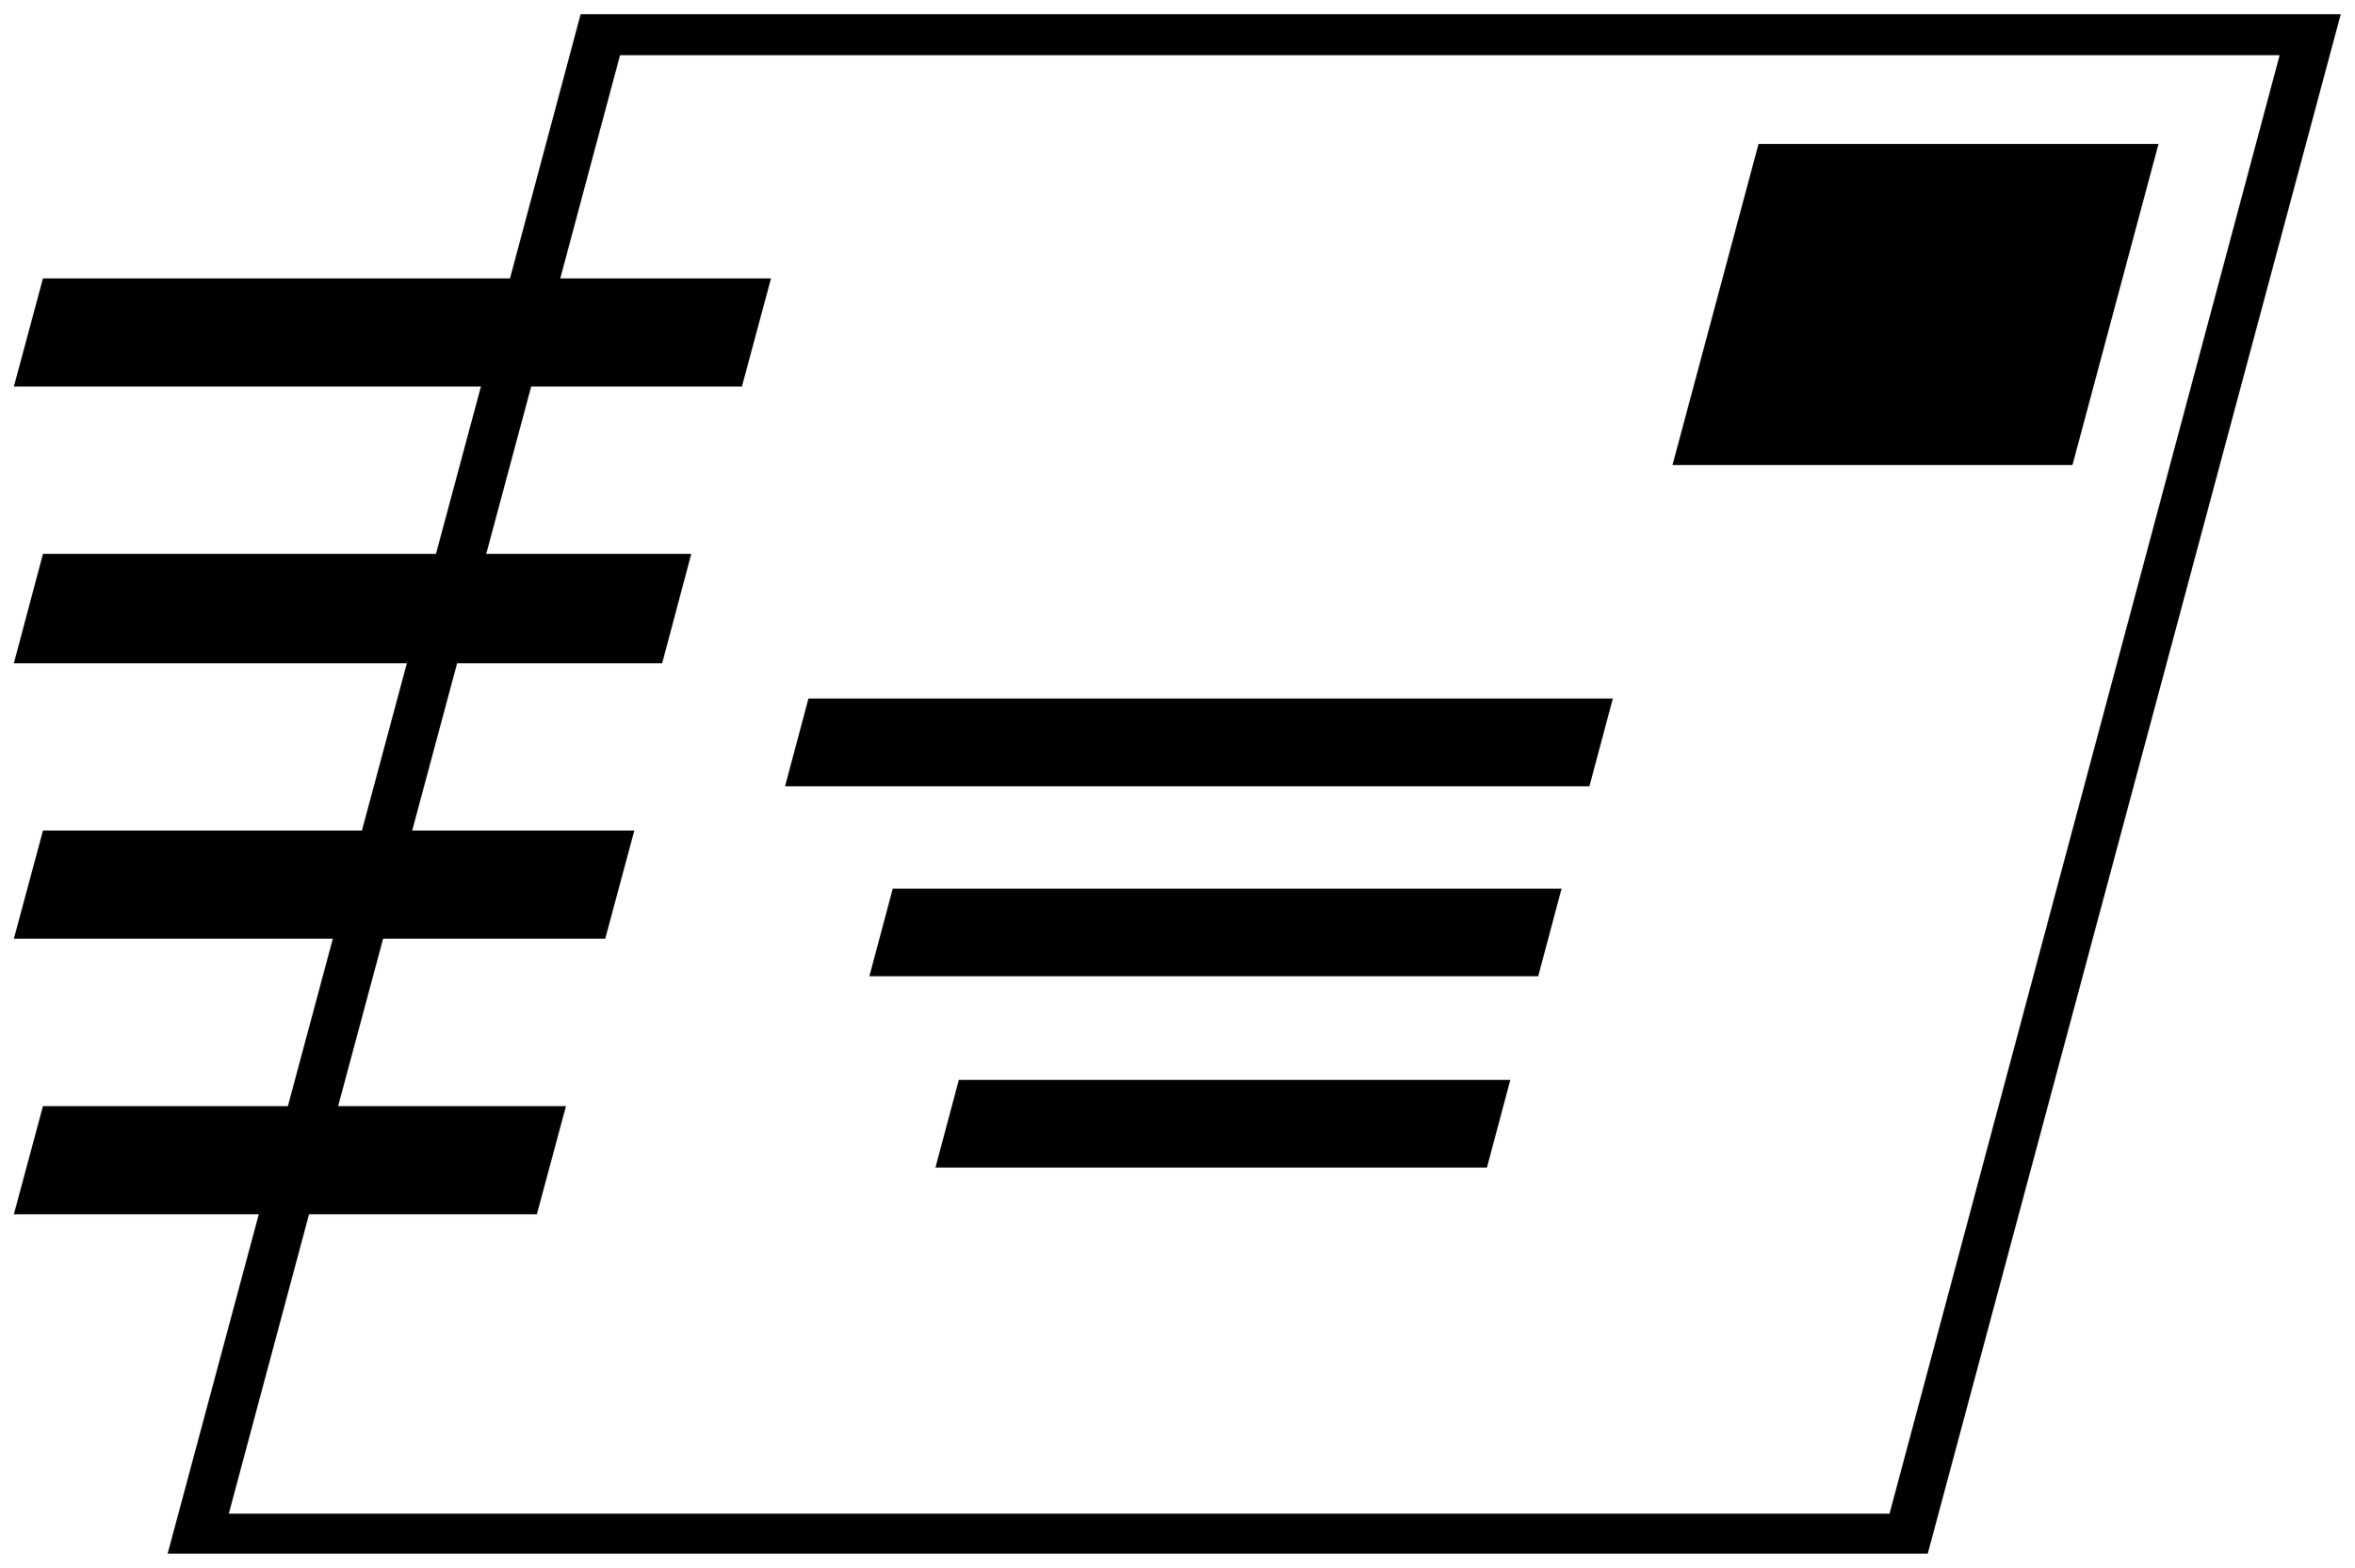 


\begin{tikzpicture}[y=0.80pt, x=0.80pt, yscale=-1.0, xscale=1.0, inner sep=0pt, outer sep=0pt]
\begin{scope}[shift={(100.0,1799.0)},nonzero rule]
  \path[draw=.,fill=.,line width=1.600pt] (2042.0,-1350.0) --
    (1680.0,0.0) -- (137.0,0.0) -- (217.0,-298.0) --
    (2.0,-298.0) -- (27.0,-391.0) -- (242.0,-391.0) --
    (282.0,-540.0) -- (2.0,-540.0) -- (27.0,-633.0) --
    (307.0,-633.0) -- (347.0,-782.0) -- (2.0,-782.0) --
    (27.0,-876.0) -- (372.0,-876.0) -- (412.0,-1025.0) --
    (2.0,-1025.0) -- (27.0,-1118.0) -- (437.0,-1118.0) --
    (499.0,-1350.0) -- (2042.0,-1350.0) -- cycle(1991.0,-1316.0)
    -- (532.0,-1316.0) -- (479.0,-1118.0) -- (664.0,-1118.0) --
    (639.0,-1025.0) -- (454.0,-1025.0) -- (414.0,-876.0) --
    (594.0,-876.0) -- (569.0,-782.0) -- (389.0,-782.0) --
    (349.0,-633.0) -- (544.0,-633.0) -- (519.0,-540.0) --
    (324.0,-540.0) -- (284.0,-391.0) -- (484.0,-391.0) --
    (459.0,-298.0) -- (259.0,-298.0) -- (188.0,-33.0) --
    (1648.0,-33.0) -- (1991.0,-1316.0) -- cycle(1882.0,-1236.0)
    -- (1807.0,-956.0) -- (1458.0,-956.0) -- (1533.0,-1236.0) --
    (1882.0,-1236.0) -- cycle(1403.0,-749.0) -- (1383.0,-674.0)
    -- (679.0,-674.0) -- (699.0,-749.0) -- (1403.0,-749.0) --
    cycle(1358.0,-582.0) -- (1338.0,-507.0) -- (753.0,-507.0) --
    (773.0,-582.0) -- (1358.0,-582.0) -- cycle(1313.0,-414.0) --
    (1293.0,-339.0) -- (811.0,-339.0) -- (831.0,-414.0) --
    (1313.0,-414.0) -- cycle;
\end{scope}

\end{tikzpicture}

